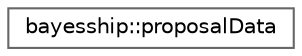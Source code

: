 digraph "Graphical Class Hierarchy"
{
 // LATEX_PDF_SIZE
  bgcolor="transparent";
  edge [fontname=Helvetica,fontsize=10,labelfontname=Helvetica,labelfontsize=10];
  node [fontname=Helvetica,fontsize=10,shape=box,height=0.2,width=0.4];
  rankdir="LR";
  Node0 [label="bayesship::proposalData",height=0.2,width=0.4,color="grey40", fillcolor="white", style="filled",URL="$classbayesship_1_1proposalData.html",tooltip="Likelihood function typedef."];
}
